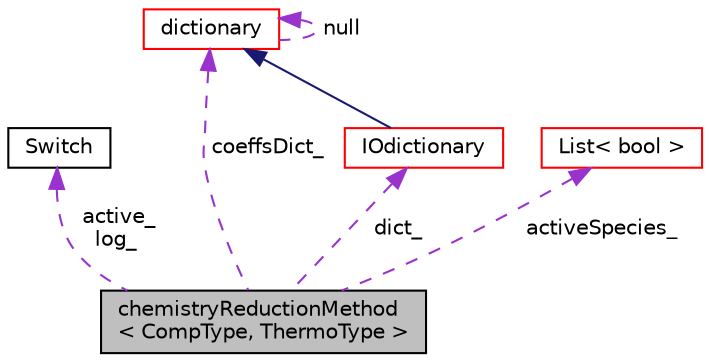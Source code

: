 digraph "chemistryReductionMethod&lt; CompType, ThermoType &gt;"
{
  bgcolor="transparent";
  edge [fontname="Helvetica",fontsize="10",labelfontname="Helvetica",labelfontsize="10"];
  node [fontname="Helvetica",fontsize="10",shape=record];
  Node7 [label="chemistryReductionMethod\l\< CompType, ThermoType \>",height=0.2,width=0.4,color="black", fillcolor="grey75", style="filled", fontcolor="black"];
  Node8 -> Node7 [dir="back",color="darkorchid3",fontsize="10",style="dashed",label=" active_\nlog_" ,fontname="Helvetica"];
  Node8 [label="Switch",height=0.2,width=0.4,color="black",URL="$a28781.html",tooltip="A simple wrapper around bool so that it can be read as a word: true/false, on/off, yes/no, y/n, t/f, or none. "];
  Node9 -> Node7 [dir="back",color="darkorchid3",fontsize="10",style="dashed",label=" dict_" ,fontname="Helvetica"];
  Node9 [label="IOdictionary",height=0.2,width=0.4,color="red",URL="$a27265.html",tooltip="IOdictionary is derived from dictionary and IOobject to give the dictionary automatic IO functionalit..."];
  Node17 -> Node9 [dir="back",color="midnightblue",fontsize="10",style="solid",fontname="Helvetica"];
  Node17 [label="dictionary",height=0.2,width=0.4,color="red",URL="$a27129.html",tooltip="A list of keyword definitions, which are a keyword followed by any number of values (e..."];
  Node17 -> Node17 [dir="back",color="darkorchid3",fontsize="10",style="dashed",label=" null" ,fontname="Helvetica"];
  Node17 -> Node7 [dir="back",color="darkorchid3",fontsize="10",style="dashed",label=" coeffsDict_" ,fontname="Helvetica"];
  Node22 -> Node7 [dir="back",color="darkorchid3",fontsize="10",style="dashed",label=" activeSpecies_" ,fontname="Helvetica"];
  Node22 [label="List\< bool \>",height=0.2,width=0.4,color="red",URL="$a26833.html"];
}
